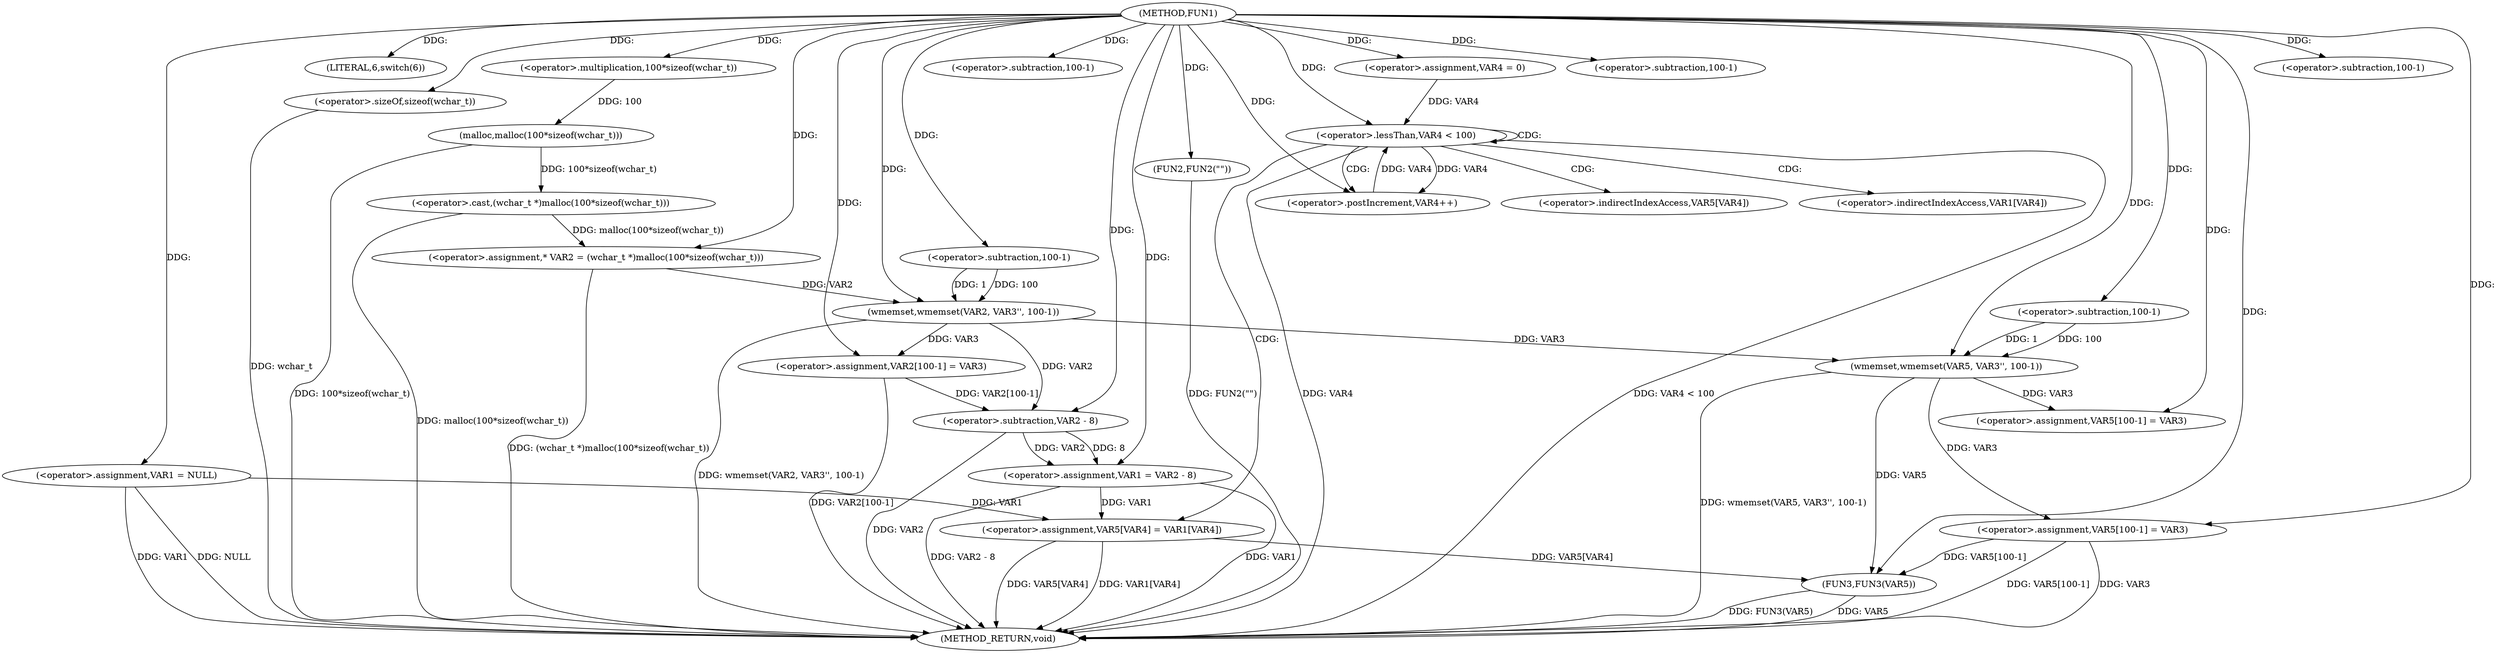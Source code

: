 digraph FUN1 {  
"1000100" [label = "(METHOD,FUN1)" ]
"1000186" [label = "(METHOD_RETURN,void)" ]
"1000103" [label = "(<operator>.assignment,VAR1 = NULL)" ]
"1000107" [label = "(LITERAL,6,switch(6))" ]
"1000112" [label = "(<operator>.assignment,* VAR2 = (wchar_t *)malloc(100*sizeof(wchar_t)))" ]
"1000114" [label = "(<operator>.cast,(wchar_t *)malloc(100*sizeof(wchar_t)))" ]
"1000116" [label = "(malloc,malloc(100*sizeof(wchar_t)))" ]
"1000117" [label = "(<operator>.multiplication,100*sizeof(wchar_t))" ]
"1000119" [label = "(<operator>.sizeOf,sizeof(wchar_t))" ]
"1000121" [label = "(wmemset,wmemset(VAR2, VAR3'', 100-1))" ]
"1000124" [label = "(<operator>.subtraction,100-1)" ]
"1000127" [label = "(<operator>.assignment,VAR2[100-1] = VAR3)" ]
"1000130" [label = "(<operator>.subtraction,100-1)" ]
"1000134" [label = "(<operator>.assignment,VAR1 = VAR2 - 8)" ]
"1000136" [label = "(<operator>.subtraction,VAR2 - 8)" ]
"1000141" [label = "(FUN2,FUN2(\"\"))" ]
"1000147" [label = "(wmemset,wmemset(VAR5, VAR3'', 100-1))" ]
"1000150" [label = "(<operator>.subtraction,100-1)" ]
"1000153" [label = "(<operator>.assignment,VAR5[100-1] = VAR3)" ]
"1000156" [label = "(<operator>.subtraction,100-1)" ]
"1000161" [label = "(<operator>.assignment,VAR4 = 0)" ]
"1000164" [label = "(<operator>.lessThan,VAR4 < 100)" ]
"1000167" [label = "(<operator>.postIncrement,VAR4++)" ]
"1000170" [label = "(<operator>.assignment,VAR5[VAR4] = VAR1[VAR4])" ]
"1000177" [label = "(<operator>.assignment,VAR5[100-1] = VAR3)" ]
"1000180" [label = "(<operator>.subtraction,100-1)" ]
"1000184" [label = "(FUN3,FUN3(VAR5))" ]
"1000171" [label = "(<operator>.indirectIndexAccess,VAR5[VAR4])" ]
"1000174" [label = "(<operator>.indirectIndexAccess,VAR1[VAR4])" ]
  "1000164" -> "1000186"  [ label = "DDG: VAR4 < 100"] 
  "1000184" -> "1000186"  [ label = "DDG: VAR5"] 
  "1000103" -> "1000186"  [ label = "DDG: VAR1"] 
  "1000103" -> "1000186"  [ label = "DDG: NULL"] 
  "1000112" -> "1000186"  [ label = "DDG: (wchar_t *)malloc(100*sizeof(wchar_t))"] 
  "1000141" -> "1000186"  [ label = "DDG: FUN2(\"\")"] 
  "1000184" -> "1000186"  [ label = "DDG: FUN3(VAR5)"] 
  "1000127" -> "1000186"  [ label = "DDG: VAR2[100-1]"] 
  "1000164" -> "1000186"  [ label = "DDG: VAR4"] 
  "1000177" -> "1000186"  [ label = "DDG: VAR5[100-1]"] 
  "1000116" -> "1000186"  [ label = "DDG: 100*sizeof(wchar_t)"] 
  "1000121" -> "1000186"  [ label = "DDG: wmemset(VAR2, VAR3'', 100-1)"] 
  "1000134" -> "1000186"  [ label = "DDG: VAR1"] 
  "1000119" -> "1000186"  [ label = "DDG: wchar_t"] 
  "1000134" -> "1000186"  [ label = "DDG: VAR2 - 8"] 
  "1000170" -> "1000186"  [ label = "DDG: VAR5[VAR4]"] 
  "1000147" -> "1000186"  [ label = "DDG: wmemset(VAR5, VAR3'', 100-1)"] 
  "1000114" -> "1000186"  [ label = "DDG: malloc(100*sizeof(wchar_t))"] 
  "1000177" -> "1000186"  [ label = "DDG: VAR3"] 
  "1000170" -> "1000186"  [ label = "DDG: VAR1[VAR4]"] 
  "1000136" -> "1000186"  [ label = "DDG: VAR2"] 
  "1000100" -> "1000103"  [ label = "DDG: "] 
  "1000100" -> "1000107"  [ label = "DDG: "] 
  "1000114" -> "1000112"  [ label = "DDG: malloc(100*sizeof(wchar_t))"] 
  "1000100" -> "1000112"  [ label = "DDG: "] 
  "1000116" -> "1000114"  [ label = "DDG: 100*sizeof(wchar_t)"] 
  "1000117" -> "1000116"  [ label = "DDG: 100"] 
  "1000100" -> "1000117"  [ label = "DDG: "] 
  "1000100" -> "1000119"  [ label = "DDG: "] 
  "1000112" -> "1000121"  [ label = "DDG: VAR2"] 
  "1000100" -> "1000121"  [ label = "DDG: "] 
  "1000124" -> "1000121"  [ label = "DDG: 100"] 
  "1000124" -> "1000121"  [ label = "DDG: 1"] 
  "1000100" -> "1000124"  [ label = "DDG: "] 
  "1000121" -> "1000127"  [ label = "DDG: VAR3"] 
  "1000100" -> "1000127"  [ label = "DDG: "] 
  "1000100" -> "1000130"  [ label = "DDG: "] 
  "1000136" -> "1000134"  [ label = "DDG: VAR2"] 
  "1000136" -> "1000134"  [ label = "DDG: 8"] 
  "1000100" -> "1000134"  [ label = "DDG: "] 
  "1000121" -> "1000136"  [ label = "DDG: VAR2"] 
  "1000127" -> "1000136"  [ label = "DDG: VAR2[100-1]"] 
  "1000100" -> "1000136"  [ label = "DDG: "] 
  "1000100" -> "1000141"  [ label = "DDG: "] 
  "1000100" -> "1000147"  [ label = "DDG: "] 
  "1000121" -> "1000147"  [ label = "DDG: VAR3"] 
  "1000150" -> "1000147"  [ label = "DDG: 100"] 
  "1000150" -> "1000147"  [ label = "DDG: 1"] 
  "1000100" -> "1000150"  [ label = "DDG: "] 
  "1000147" -> "1000153"  [ label = "DDG: VAR3"] 
  "1000100" -> "1000153"  [ label = "DDG: "] 
  "1000100" -> "1000156"  [ label = "DDG: "] 
  "1000100" -> "1000161"  [ label = "DDG: "] 
  "1000167" -> "1000164"  [ label = "DDG: VAR4"] 
  "1000161" -> "1000164"  [ label = "DDG: VAR4"] 
  "1000100" -> "1000164"  [ label = "DDG: "] 
  "1000164" -> "1000167"  [ label = "DDG: VAR4"] 
  "1000100" -> "1000167"  [ label = "DDG: "] 
  "1000103" -> "1000170"  [ label = "DDG: VAR1"] 
  "1000134" -> "1000170"  [ label = "DDG: VAR1"] 
  "1000100" -> "1000177"  [ label = "DDG: "] 
  "1000147" -> "1000177"  [ label = "DDG: VAR3"] 
  "1000100" -> "1000180"  [ label = "DDG: "] 
  "1000177" -> "1000184"  [ label = "DDG: VAR5[100-1]"] 
  "1000147" -> "1000184"  [ label = "DDG: VAR5"] 
  "1000170" -> "1000184"  [ label = "DDG: VAR5[VAR4]"] 
  "1000100" -> "1000184"  [ label = "DDG: "] 
  "1000164" -> "1000164"  [ label = "CDG: "] 
  "1000164" -> "1000174"  [ label = "CDG: "] 
  "1000164" -> "1000167"  [ label = "CDG: "] 
  "1000164" -> "1000170"  [ label = "CDG: "] 
  "1000164" -> "1000171"  [ label = "CDG: "] 
}
